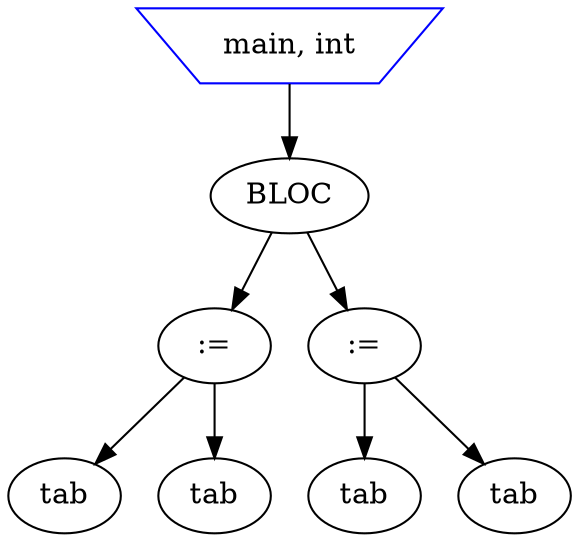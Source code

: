 digraph G {

node_0 [label="main, int" shape=invtrapezium color=blue];
node_1 [label="BLOC" shape=ellipse color=black];
node_2 [label=":=" shape=ellipse];
node_3 [label="tab" shape=ellipse];
node_4 [label="tab" shape=ellipse];
node_5 [label=":=" shape=ellipse];
node_6 [label="tab" shape=ellipse];
node_7 [label="tab" shape=ellipse];

node_0 -> node_1
node_1 -> node_2
node_2 -> node_3
node_2 -> node_4
node_1 -> node_5
node_5 -> node_6
node_5 -> node_7
}